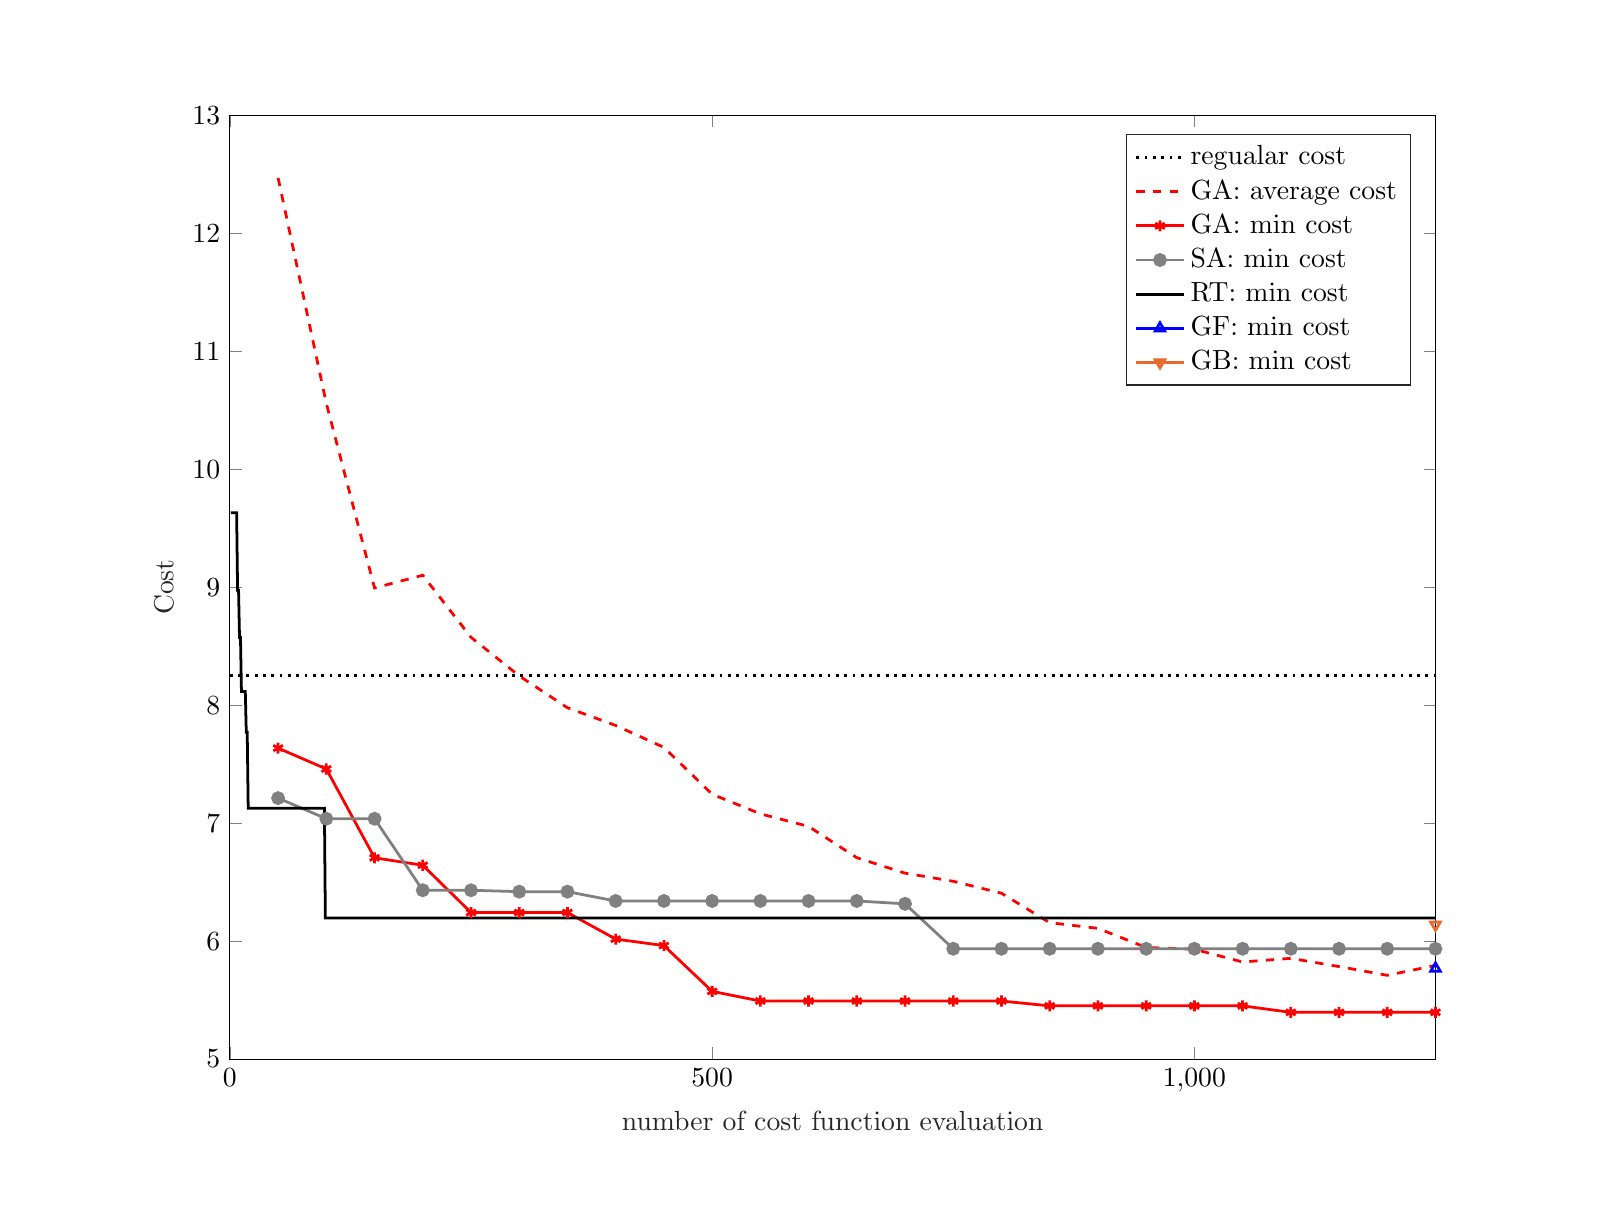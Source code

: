 % This file was created by matlab2tikz.
%
%The latest updates can be retrieved from
%  http://www.mathworks.com/matlabcentral/fileexchange/22022-matlab2tikz-matlab2tikz
%where you can also make suggestions and rate matlab2tikz.
%
\definecolor{mycolor1}{rgb}{0.91,0.41,0.17}%
%
\begin{tikzpicture}

\begin{axis}[%
width=6.028in,
height=4.719in,
at={(1.011in,0.676in)},
scale only axis,
xmin=0,
xmax=1250,
xtick={   0,  500, 1000},
xlabel style={font=\color{white!15!black}},
xlabel={number of cost function evaluation},
ymin=5,
ymax=13,
ylabel style={font=\color{white!15!black}},
ylabel={Cost},
axis background/.style={fill=white},
legend style={legend cell align=left, align=left, draw=white!15!black}
]
\addplot [color=black, dotted, line width=1.0pt]
  table[row sep=crcr]{%
0	8.249\\
50	8.249\\
100	8.249\\
150	8.249\\
200	8.249\\
250	8.249\\
300	8.249\\
350	8.249\\
400	8.249\\
450	8.249\\
500	8.249\\
550	8.249\\
600	8.249\\
650	8.249\\
700	8.249\\
750	8.249\\
800	8.249\\
850	8.249\\
900	8.249\\
950	8.249\\
1000	8.249\\
1050	8.249\\
1100	8.249\\
1150	8.249\\
1200	8.249\\
1250	8.249\\
};
\addlegendentry{regualar cost}

\addplot [color=red, dashed, line width=1.0pt]
  table[row sep=crcr]{%
50	12.469\\
100	10.558\\
150	8.993\\
200	9.101\\
250	8.575\\
300	8.248\\
350	7.978\\
400	7.828\\
450	7.642\\
500	7.245\\
550	7.079\\
600	6.972\\
650	6.707\\
700	6.576\\
750	6.507\\
800	6.406\\
850	6.156\\
900	6.108\\
950	5.946\\
1000	5.931\\
1050	5.823\\
1100	5.854\\
1150	5.784\\
1200	5.71\\
1250	5.794\\
1300	5.686\\
};
\addlegendentry{GA: average cost}

\addplot [color=red, line width=1.0pt, mark=asterisk, mark options={solid, red}]
  table[row sep=crcr]{%
50	7.636\\
100	7.459\\
150	6.706\\
200	6.643\\
250	6.242\\
300	6.242\\
350	6.242\\
400	6.017\\
450	5.962\\
500	5.574\\
550	5.492\\
600	5.492\\
650	5.492\\
700	5.492\\
750	5.492\\
800	5.492\\
850	5.451\\
900	5.451\\
950	5.451\\
1000	5.451\\
1050	5.451\\
1100	5.396\\
1150	5.396\\
1200	5.396\\
1250	5.396\\
1300	5.396\\
};
\addlegendentry{GA: min cost}

\addplot [color=gray, line width=1.0pt, mark=*, mark options={solid, gray}]
  table[row sep=crcr]{%
50	7.212\\
100	7.037\\
150	7.037\\
200	6.431\\
250	6.431\\
300	6.419\\
350	6.419\\
400	6.34\\
450	6.34\\
500	6.34\\
550	6.34\\
600	6.34\\
650	6.34\\
700	6.316\\
750	5.935\\
800	5.935\\
850	5.935\\
900	5.935\\
950	5.935\\
1000	5.935\\
1050	5.935\\
1100	5.935\\
1150	5.935\\
1200	5.935\\
1250	5.935\\
1300	5.935\\
};
\addlegendentry{SA: min cost}

\addplot [color=black, line width=1.0pt]
  table[row sep=crcr]{%
1	9.631\\
2	9.631\\
3	9.631\\
4	9.631\\
5	9.631\\
6	9.631\\
7	9.631\\
8	8.973\\
9	8.973\\
10	8.574\\
11	8.574\\
12	8.115\\
13	8.115\\
14	8.115\\
15	8.115\\
16	8.115\\
17	7.77\\
18	7.77\\
19	7.126\\
20	7.126\\
21	7.126\\
22	7.126\\
23	7.126\\
24	7.126\\
25	7.126\\
26	7.126\\
27	7.126\\
28	7.126\\
29	7.126\\
30	7.126\\
31	7.126\\
32	7.126\\
33	7.126\\
34	7.126\\
35	7.126\\
36	7.126\\
37	7.126\\
38	7.126\\
39	7.126\\
40	7.126\\
41	7.126\\
42	7.126\\
43	7.126\\
44	7.126\\
45	7.126\\
46	7.126\\
47	7.126\\
48	7.126\\
49	7.126\\
50	7.126\\
51	7.126\\
52	7.126\\
53	7.126\\
54	7.126\\
55	7.126\\
56	7.126\\
57	7.126\\
58	7.126\\
59	7.126\\
60	7.126\\
61	7.126\\
62	7.126\\
63	7.126\\
64	7.126\\
65	7.126\\
66	7.126\\
67	7.126\\
68	7.126\\
69	7.126\\
70	7.126\\
71	7.126\\
72	7.126\\
73	7.126\\
74	7.126\\
75	7.126\\
76	7.126\\
77	7.126\\
78	7.126\\
79	7.126\\
80	7.126\\
81	7.126\\
82	7.126\\
83	7.126\\
84	7.126\\
85	7.126\\
86	7.126\\
87	7.126\\
88	7.126\\
89	7.126\\
90	7.126\\
91	7.126\\
92	7.126\\
93	7.126\\
94	7.126\\
95	7.126\\
96	7.126\\
97	7.126\\
98	7.126\\
99	6.195\\
100	6.195\\
101	6.195\\
102	6.195\\
103	6.195\\
104	6.195\\
105	6.195\\
106	6.195\\
107	6.195\\
108	6.195\\
109	6.195\\
110	6.195\\
111	6.195\\
112	6.195\\
113	6.195\\
114	6.195\\
115	6.195\\
116	6.195\\
117	6.195\\
118	6.195\\
119	6.195\\
120	6.195\\
121	6.195\\
122	6.195\\
123	6.195\\
124	6.195\\
125	6.195\\
126	6.195\\
127	6.195\\
128	6.195\\
129	6.195\\
130	6.195\\
131	6.195\\
132	6.195\\
133	6.195\\
134	6.195\\
135	6.195\\
136	6.195\\
137	6.195\\
138	6.195\\
139	6.195\\
140	6.195\\
141	6.195\\
142	6.195\\
143	6.195\\
144	6.195\\
145	6.195\\
146	6.195\\
147	6.195\\
148	6.195\\
149	6.195\\
150	6.195\\
151	6.195\\
152	6.195\\
153	6.195\\
154	6.195\\
155	6.195\\
156	6.195\\
157	6.195\\
158	6.195\\
159	6.195\\
160	6.195\\
161	6.195\\
162	6.195\\
163	6.195\\
164	6.195\\
165	6.195\\
166	6.195\\
167	6.195\\
168	6.195\\
169	6.195\\
170	6.195\\
171	6.195\\
172	6.195\\
173	6.195\\
174	6.195\\
175	6.195\\
176	6.195\\
177	6.195\\
178	6.195\\
179	6.195\\
180	6.195\\
181	6.195\\
182	6.195\\
183	6.195\\
184	6.195\\
185	6.195\\
186	6.195\\
187	6.195\\
188	6.195\\
189	6.195\\
190	6.195\\
191	6.195\\
192	6.195\\
193	6.195\\
194	6.195\\
195	6.195\\
196	6.195\\
197	6.195\\
198	6.195\\
199	6.195\\
200	6.195\\
201	6.195\\
202	6.195\\
203	6.195\\
204	6.195\\
205	6.195\\
206	6.195\\
207	6.195\\
208	6.195\\
209	6.195\\
210	6.195\\
211	6.195\\
212	6.195\\
213	6.195\\
214	6.195\\
215	6.195\\
216	6.195\\
217	6.195\\
218	6.195\\
219	6.195\\
220	6.195\\
221	6.195\\
222	6.195\\
223	6.195\\
224	6.195\\
225	6.195\\
226	6.195\\
227	6.195\\
228	6.195\\
229	6.195\\
230	6.195\\
231	6.195\\
232	6.195\\
233	6.195\\
234	6.195\\
235	6.195\\
236	6.195\\
237	6.195\\
238	6.195\\
239	6.195\\
240	6.195\\
241	6.195\\
242	6.195\\
243	6.195\\
244	6.195\\
245	6.195\\
246	6.195\\
247	6.195\\
248	6.195\\
249	6.195\\
250	6.195\\
251	6.195\\
252	6.195\\
253	6.195\\
254	6.195\\
255	6.195\\
256	6.195\\
257	6.195\\
258	6.195\\
259	6.195\\
260	6.195\\
261	6.195\\
262	6.195\\
263	6.195\\
264	6.195\\
265	6.195\\
266	6.195\\
267	6.195\\
268	6.195\\
269	6.195\\
270	6.195\\
271	6.195\\
272	6.195\\
273	6.195\\
274	6.195\\
275	6.195\\
276	6.195\\
277	6.195\\
278	6.195\\
279	6.195\\
280	6.195\\
281	6.195\\
282	6.195\\
283	6.195\\
284	6.195\\
285	6.195\\
286	6.195\\
287	6.195\\
288	6.195\\
289	6.195\\
290	6.195\\
291	6.195\\
292	6.195\\
293	6.195\\
294	6.195\\
295	6.195\\
296	6.195\\
297	6.195\\
298	6.195\\
299	6.195\\
300	6.195\\
301	6.195\\
302	6.195\\
303	6.195\\
304	6.195\\
305	6.195\\
306	6.195\\
307	6.195\\
308	6.195\\
309	6.195\\
310	6.195\\
311	6.195\\
312	6.195\\
313	6.195\\
314	6.195\\
315	6.195\\
316	6.195\\
317	6.195\\
318	6.195\\
319	6.195\\
320	6.195\\
321	6.195\\
322	6.195\\
323	6.195\\
324	6.195\\
325	6.195\\
326	6.195\\
327	6.195\\
328	6.195\\
329	6.195\\
330	6.195\\
331	6.195\\
332	6.195\\
333	6.195\\
334	6.195\\
335	6.195\\
336	6.195\\
337	6.195\\
338	6.195\\
339	6.195\\
340	6.195\\
341	6.195\\
342	6.195\\
343	6.195\\
344	6.195\\
345	6.195\\
346	6.195\\
347	6.195\\
348	6.195\\
349	6.195\\
350	6.195\\
351	6.195\\
352	6.195\\
353	6.195\\
354	6.195\\
355	6.195\\
356	6.195\\
357	6.195\\
358	6.195\\
359	6.195\\
360	6.195\\
361	6.195\\
362	6.195\\
363	6.195\\
364	6.195\\
365	6.195\\
366	6.195\\
367	6.195\\
368	6.195\\
369	6.195\\
370	6.195\\
371	6.195\\
372	6.195\\
373	6.195\\
374	6.195\\
375	6.195\\
376	6.195\\
377	6.195\\
378	6.195\\
379	6.195\\
380	6.195\\
381	6.195\\
382	6.195\\
383	6.195\\
384	6.195\\
385	6.195\\
386	6.195\\
387	6.195\\
388	6.195\\
389	6.195\\
390	6.195\\
391	6.195\\
392	6.195\\
393	6.195\\
394	6.195\\
395	6.195\\
396	6.195\\
397	6.195\\
398	6.195\\
399	6.195\\
400	6.195\\
401	6.195\\
402	6.195\\
403	6.195\\
404	6.195\\
405	6.195\\
406	6.195\\
407	6.195\\
408	6.195\\
409	6.195\\
410	6.195\\
411	6.195\\
412	6.195\\
413	6.195\\
414	6.195\\
415	6.195\\
416	6.195\\
417	6.195\\
418	6.195\\
419	6.195\\
420	6.195\\
421	6.195\\
422	6.195\\
423	6.195\\
424	6.195\\
425	6.195\\
426	6.195\\
427	6.195\\
428	6.195\\
429	6.195\\
430	6.195\\
431	6.195\\
432	6.195\\
433	6.195\\
434	6.195\\
435	6.195\\
436	6.195\\
437	6.195\\
438	6.195\\
439	6.195\\
440	6.195\\
441	6.195\\
442	6.195\\
443	6.195\\
444	6.195\\
445	6.195\\
446	6.195\\
447	6.195\\
448	6.195\\
449	6.195\\
450	6.195\\
451	6.195\\
452	6.195\\
453	6.195\\
454	6.195\\
455	6.195\\
456	6.195\\
457	6.195\\
458	6.195\\
459	6.195\\
460	6.195\\
461	6.195\\
462	6.195\\
463	6.195\\
464	6.195\\
465	6.195\\
466	6.195\\
467	6.195\\
468	6.195\\
469	6.195\\
470	6.195\\
471	6.195\\
472	6.195\\
473	6.195\\
474	6.195\\
475	6.195\\
476	6.195\\
477	6.195\\
478	6.195\\
479	6.195\\
480	6.195\\
481	6.195\\
482	6.195\\
483	6.195\\
484	6.195\\
485	6.195\\
486	6.195\\
487	6.195\\
488	6.195\\
489	6.195\\
490	6.195\\
491	6.195\\
492	6.195\\
493	6.195\\
494	6.195\\
495	6.195\\
496	6.195\\
497	6.195\\
498	6.195\\
499	6.195\\
500	6.195\\
501	6.195\\
502	6.195\\
503	6.195\\
504	6.195\\
505	6.195\\
506	6.195\\
507	6.195\\
508	6.195\\
509	6.195\\
510	6.195\\
511	6.195\\
512	6.195\\
513	6.195\\
514	6.195\\
515	6.195\\
516	6.195\\
517	6.195\\
518	6.195\\
519	6.195\\
520	6.195\\
521	6.195\\
522	6.195\\
523	6.195\\
524	6.195\\
525	6.195\\
526	6.195\\
527	6.195\\
528	6.195\\
529	6.195\\
530	6.195\\
531	6.195\\
532	6.195\\
533	6.195\\
534	6.195\\
535	6.195\\
536	6.195\\
537	6.195\\
538	6.195\\
539	6.195\\
540	6.195\\
541	6.195\\
542	6.195\\
543	6.195\\
544	6.195\\
545	6.195\\
546	6.195\\
547	6.195\\
548	6.195\\
549	6.195\\
550	6.195\\
551	6.195\\
552	6.195\\
553	6.195\\
554	6.195\\
555	6.195\\
556	6.195\\
557	6.195\\
558	6.195\\
559	6.195\\
560	6.195\\
561	6.195\\
562	6.195\\
563	6.195\\
564	6.195\\
565	6.195\\
566	6.195\\
567	6.195\\
568	6.195\\
569	6.195\\
570	6.195\\
571	6.195\\
572	6.195\\
573	6.195\\
574	6.195\\
575	6.195\\
576	6.195\\
577	6.195\\
578	6.195\\
579	6.195\\
580	6.195\\
581	6.195\\
582	6.195\\
583	6.195\\
584	6.195\\
585	6.195\\
586	6.195\\
587	6.195\\
588	6.195\\
589	6.195\\
590	6.195\\
591	6.195\\
592	6.195\\
593	6.195\\
594	6.195\\
595	6.195\\
596	6.195\\
597	6.195\\
598	6.195\\
599	6.195\\
600	6.195\\
601	6.195\\
602	6.195\\
603	6.195\\
604	6.195\\
605	6.195\\
606	6.195\\
607	6.195\\
608	6.195\\
609	6.195\\
610	6.195\\
611	6.195\\
612	6.195\\
613	6.195\\
614	6.195\\
615	6.195\\
616	6.195\\
617	6.195\\
618	6.195\\
619	6.195\\
620	6.195\\
621	6.195\\
622	6.195\\
623	6.195\\
624	6.195\\
625	6.195\\
626	6.195\\
627	6.195\\
628	6.195\\
629	6.195\\
630	6.195\\
631	6.195\\
632	6.195\\
633	6.195\\
634	6.195\\
635	6.195\\
636	6.195\\
637	6.195\\
638	6.195\\
639	6.195\\
640	6.195\\
641	6.195\\
642	6.195\\
643	6.195\\
644	6.195\\
645	6.195\\
646	6.195\\
647	6.195\\
648	6.195\\
649	6.195\\
650	6.195\\
651	6.195\\
652	6.195\\
653	6.195\\
654	6.195\\
655	6.195\\
656	6.195\\
657	6.195\\
658	6.195\\
659	6.195\\
660	6.195\\
661	6.195\\
662	6.195\\
663	6.195\\
664	6.195\\
665	6.195\\
666	6.195\\
667	6.195\\
668	6.195\\
669	6.195\\
670	6.195\\
671	6.195\\
672	6.195\\
673	6.195\\
674	6.195\\
675	6.195\\
676	6.195\\
677	6.195\\
678	6.195\\
679	6.195\\
680	6.195\\
681	6.195\\
682	6.195\\
683	6.195\\
684	6.195\\
685	6.195\\
686	6.195\\
687	6.195\\
688	6.195\\
689	6.195\\
690	6.195\\
691	6.195\\
692	6.195\\
693	6.195\\
694	6.195\\
695	6.195\\
696	6.195\\
697	6.195\\
698	6.195\\
699	6.195\\
700	6.195\\
701	6.195\\
702	6.195\\
703	6.195\\
704	6.195\\
705	6.195\\
706	6.195\\
707	6.195\\
708	6.195\\
709	6.195\\
710	6.195\\
711	6.195\\
712	6.195\\
713	6.195\\
714	6.195\\
715	6.195\\
716	6.195\\
717	6.195\\
718	6.195\\
719	6.195\\
720	6.195\\
721	6.195\\
722	6.195\\
723	6.195\\
724	6.195\\
725	6.195\\
726	6.195\\
727	6.195\\
728	6.195\\
729	6.195\\
730	6.195\\
731	6.195\\
732	6.195\\
733	6.195\\
734	6.195\\
735	6.195\\
736	6.195\\
737	6.195\\
738	6.195\\
739	6.195\\
740	6.195\\
741	6.195\\
742	6.195\\
743	6.195\\
744	6.195\\
745	6.195\\
746	6.195\\
747	6.195\\
748	6.195\\
749	6.195\\
750	6.195\\
751	6.195\\
752	6.195\\
753	6.195\\
754	6.195\\
755	6.195\\
756	6.195\\
757	6.195\\
758	6.195\\
759	6.195\\
760	6.195\\
761	6.195\\
762	6.195\\
763	6.195\\
764	6.195\\
765	6.195\\
766	6.195\\
767	6.195\\
768	6.195\\
769	6.195\\
770	6.195\\
771	6.195\\
772	6.195\\
773	6.195\\
774	6.195\\
775	6.195\\
776	6.195\\
777	6.195\\
778	6.195\\
779	6.195\\
780	6.195\\
781	6.195\\
782	6.195\\
783	6.195\\
784	6.195\\
785	6.195\\
786	6.195\\
787	6.195\\
788	6.195\\
789	6.195\\
790	6.195\\
791	6.195\\
792	6.195\\
793	6.195\\
794	6.195\\
795	6.195\\
796	6.195\\
797	6.195\\
798	6.195\\
799	6.195\\
800	6.195\\
801	6.195\\
802	6.195\\
803	6.195\\
804	6.195\\
805	6.195\\
806	6.195\\
807	6.195\\
808	6.195\\
809	6.195\\
810	6.195\\
811	6.195\\
812	6.195\\
813	6.195\\
814	6.195\\
815	6.195\\
816	6.195\\
817	6.195\\
818	6.195\\
819	6.195\\
820	6.195\\
821	6.195\\
822	6.195\\
823	6.195\\
824	6.195\\
825	6.195\\
826	6.195\\
827	6.195\\
828	6.195\\
829	6.195\\
830	6.195\\
831	6.195\\
832	6.195\\
833	6.195\\
834	6.195\\
835	6.195\\
836	6.195\\
837	6.195\\
838	6.195\\
839	6.195\\
840	6.195\\
841	6.195\\
842	6.195\\
843	6.195\\
844	6.195\\
845	6.195\\
846	6.195\\
847	6.195\\
848	6.195\\
849	6.195\\
850	6.195\\
851	6.195\\
852	6.195\\
853	6.195\\
854	6.195\\
855	6.195\\
856	6.195\\
857	6.195\\
858	6.195\\
859	6.195\\
860	6.195\\
861	6.195\\
862	6.195\\
863	6.195\\
864	6.195\\
865	6.195\\
866	6.195\\
867	6.195\\
868	6.195\\
869	6.195\\
870	6.195\\
871	6.195\\
872	6.195\\
873	6.195\\
874	6.195\\
875	6.195\\
876	6.195\\
877	6.195\\
878	6.195\\
879	6.195\\
880	6.195\\
881	6.195\\
882	6.195\\
883	6.195\\
884	6.195\\
885	6.195\\
886	6.195\\
887	6.195\\
888	6.195\\
889	6.195\\
890	6.195\\
891	6.195\\
892	6.195\\
893	6.195\\
894	6.195\\
895	6.195\\
896	6.195\\
897	6.195\\
898	6.195\\
899	6.195\\
900	6.195\\
901	6.195\\
902	6.195\\
903	6.195\\
904	6.195\\
905	6.195\\
906	6.195\\
907	6.195\\
908	6.195\\
909	6.195\\
910	6.195\\
911	6.195\\
912	6.195\\
913	6.195\\
914	6.195\\
915	6.195\\
916	6.195\\
917	6.195\\
918	6.195\\
919	6.195\\
920	6.195\\
921	6.195\\
922	6.195\\
923	6.195\\
924	6.195\\
925	6.195\\
926	6.195\\
927	6.195\\
928	6.195\\
929	6.195\\
930	6.195\\
931	6.195\\
932	6.195\\
933	6.195\\
934	6.195\\
935	6.195\\
936	6.195\\
937	6.195\\
938	6.195\\
939	6.195\\
940	6.195\\
941	6.195\\
942	6.195\\
943	6.195\\
944	6.195\\
945	6.195\\
946	6.195\\
947	6.195\\
948	6.195\\
949	6.195\\
950	6.195\\
951	6.195\\
952	6.195\\
953	6.195\\
954	6.195\\
955	6.195\\
956	6.195\\
957	6.195\\
958	6.195\\
959	6.195\\
960	6.195\\
961	6.195\\
962	6.195\\
963	6.195\\
964	6.195\\
965	6.195\\
966	6.195\\
967	6.195\\
968	6.195\\
969	6.195\\
970	6.195\\
971	6.195\\
972	6.195\\
973	6.195\\
974	6.195\\
975	6.195\\
976	6.195\\
977	6.195\\
978	6.195\\
979	6.195\\
980	6.195\\
981	6.195\\
982	6.195\\
983	6.195\\
984	6.195\\
985	6.195\\
986	6.195\\
987	6.195\\
988	6.195\\
989	6.195\\
990	6.195\\
991	6.195\\
992	6.195\\
993	6.195\\
994	6.195\\
995	6.195\\
996	6.195\\
997	6.195\\
998	6.195\\
999	6.195\\
1000	6.195\\
1001	6.195\\
1002	6.195\\
1003	6.195\\
1004	6.195\\
1005	6.195\\
1006	6.195\\
1007	6.195\\
1008	6.195\\
1009	6.195\\
1010	6.195\\
1011	6.195\\
1012	6.195\\
1013	6.195\\
1014	6.195\\
1015	6.195\\
1016	6.195\\
1017	6.195\\
1018	6.195\\
1019	6.195\\
1020	6.195\\
1021	6.195\\
1022	6.195\\
1023	6.195\\
1024	6.195\\
1025	6.195\\
1026	6.195\\
1027	6.195\\
1028	6.195\\
1029	6.195\\
1030	6.195\\
1031	6.195\\
1032	6.195\\
1033	6.195\\
1034	6.195\\
1035	6.195\\
1036	6.195\\
1037	6.195\\
1038	6.195\\
1039	6.195\\
1040	6.195\\
1041	6.195\\
1042	6.195\\
1043	6.195\\
1044	6.195\\
1045	6.195\\
1046	6.195\\
1047	6.195\\
1048	6.195\\
1049	6.195\\
1050	6.195\\
1051	6.195\\
1052	6.195\\
1053	6.195\\
1054	6.195\\
1055	6.195\\
1056	6.195\\
1057	6.195\\
1058	6.195\\
1059	6.195\\
1060	6.195\\
1061	6.195\\
1062	6.195\\
1063	6.195\\
1064	6.195\\
1065	6.195\\
1066	6.195\\
1067	6.195\\
1068	6.195\\
1069	6.195\\
1070	6.195\\
1071	6.195\\
1072	6.195\\
1073	6.195\\
1074	6.195\\
1075	6.195\\
1076	6.195\\
1077	6.195\\
1078	6.195\\
1079	6.195\\
1080	6.195\\
1081	6.195\\
1082	6.195\\
1083	6.195\\
1084	6.195\\
1085	6.195\\
1086	6.195\\
1087	6.195\\
1088	6.195\\
1089	6.195\\
1090	6.195\\
1091	6.195\\
1092	6.195\\
1093	6.195\\
1094	6.195\\
1095	6.195\\
1096	6.195\\
1097	6.195\\
1098	6.195\\
1099	6.195\\
1100	6.195\\
1101	6.195\\
1102	6.195\\
1103	6.195\\
1104	6.195\\
1105	6.195\\
1106	6.195\\
1107	6.195\\
1108	6.195\\
1109	6.195\\
1110	6.195\\
1111	6.195\\
1112	6.195\\
1113	6.195\\
1114	6.195\\
1115	6.195\\
1116	6.195\\
1117	6.195\\
1118	6.195\\
1119	6.195\\
1120	6.195\\
1121	6.195\\
1122	6.195\\
1123	6.195\\
1124	6.195\\
1125	6.195\\
1126	6.195\\
1127	6.195\\
1128	6.195\\
1129	6.195\\
1130	6.195\\
1131	6.195\\
1132	6.195\\
1133	6.195\\
1134	6.195\\
1135	6.195\\
1136	6.195\\
1137	6.195\\
1138	6.195\\
1139	6.195\\
1140	6.195\\
1141	6.195\\
1142	6.195\\
1143	6.195\\
1144	6.195\\
1145	6.195\\
1146	6.195\\
1147	6.195\\
1148	6.195\\
1149	6.195\\
1150	6.195\\
1151	6.195\\
1152	6.195\\
1153	6.195\\
1154	6.195\\
1155	6.195\\
1156	6.195\\
1157	6.195\\
1158	6.195\\
1159	6.195\\
1160	6.195\\
1161	6.195\\
1162	6.195\\
1163	6.195\\
1164	6.195\\
1165	6.195\\
1166	6.195\\
1167	6.195\\
1168	6.195\\
1169	6.195\\
1170	6.195\\
1171	6.195\\
1172	6.195\\
1173	6.195\\
1174	6.195\\
1175	6.195\\
1176	6.195\\
1177	6.195\\
1178	6.195\\
1179	6.195\\
1180	6.195\\
1181	6.195\\
1182	6.195\\
1183	6.195\\
1184	6.195\\
1185	6.195\\
1186	6.195\\
1187	6.195\\
1188	6.195\\
1189	6.195\\
1190	6.195\\
1191	6.195\\
1192	6.195\\
1193	6.195\\
1194	6.195\\
1195	6.195\\
1196	6.195\\
1197	6.195\\
1198	6.195\\
1199	6.195\\
1200	6.195\\
1201	6.195\\
1202	6.195\\
1203	6.195\\
1204	6.195\\
1205	6.195\\
1206	6.195\\
1207	6.195\\
1208	6.195\\
1209	6.195\\
1210	6.195\\
1211	6.195\\
1212	6.195\\
1213	6.195\\
1214	6.195\\
1215	6.195\\
1216	6.195\\
1217	6.195\\
1218	6.195\\
1219	6.195\\
1220	6.195\\
1221	6.195\\
1222	6.195\\
1223	6.195\\
1224	6.195\\
1225	6.195\\
1226	6.195\\
1227	6.195\\
1228	6.195\\
1229	6.195\\
1230	6.195\\
1231	6.195\\
1232	6.195\\
1233	6.195\\
1234	6.195\\
1235	6.195\\
1236	6.195\\
1237	6.195\\
1238	6.195\\
1239	6.195\\
1240	6.195\\
1241	6.195\\
1242	6.195\\
1243	6.195\\
1244	6.195\\
1245	6.195\\
1246	6.195\\
1247	6.195\\
1248	6.195\\
1249	6.195\\
1250	6.195\\
};
\addlegendentry{RT: min cost}

\addplot [color=blue, line width=1.0pt, draw=none, mark=triangle, mark options={solid, blue}]
  table[row sep=crcr]{%
1250	5.768\\
};
\addlegendentry{GF: min cost}

\addplot [color=mycolor1, line width=1.0pt, draw=none, mark=triangle, mark options={solid, rotate=180, mycolor1}]
  table[row sep=crcr]{%
1250	6.138\\
};
\addlegendentry{GB: min cost}

\end{axis}

\begin{axis}[%
width=7.778in,
height=5.833in,
at={(0in,0in)},
scale only axis,
xmin=0,
xmax=1,
ymin=0,
ymax=1,
axis line style={draw=none},
ticks=none,
axis x line*=bottom,
axis y line*=left
]
\end{axis}
\end{tikzpicture}%
